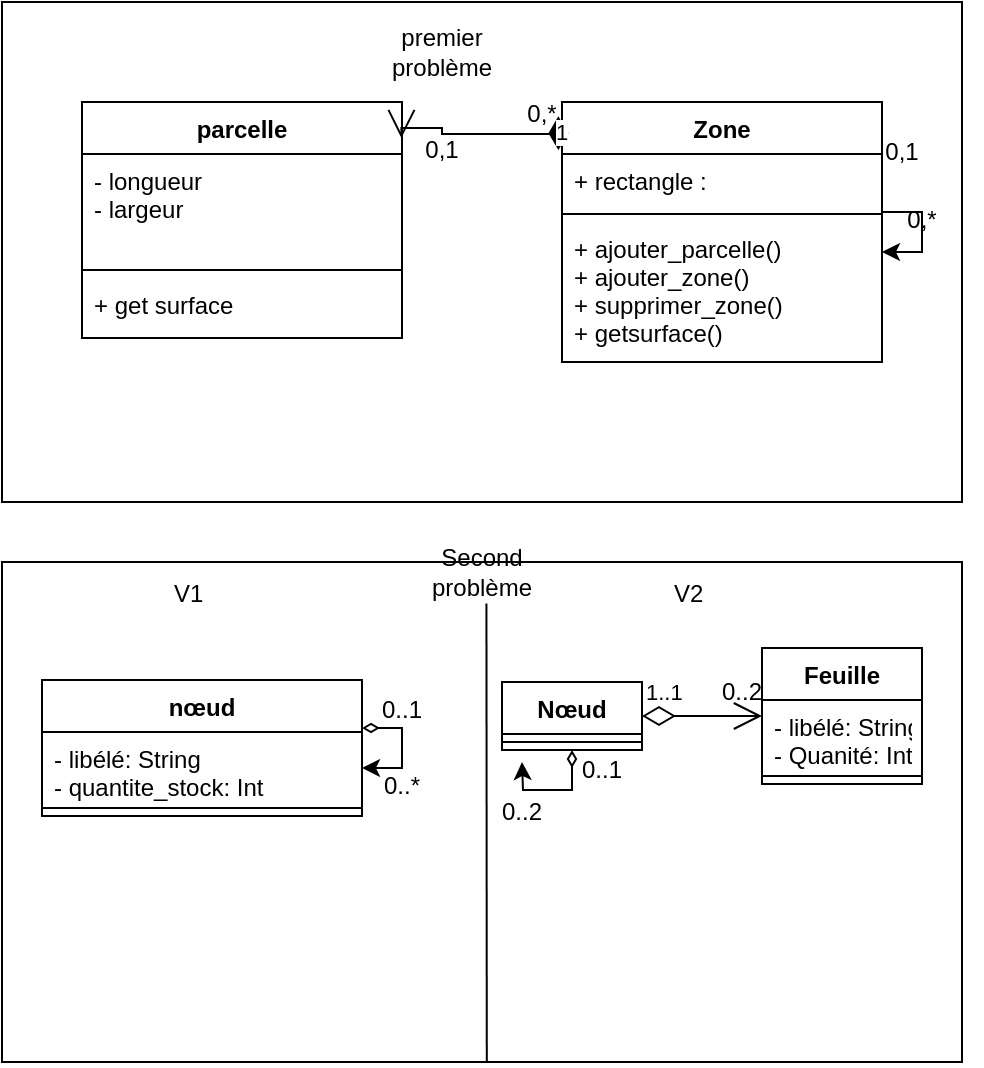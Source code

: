 <mxfile version="15.9.1" type="github">
  <diagram id="C5RBs43oDa-KdzZeNtuy" name="Page-1">
    <mxGraphModel dx="387" dy="214" grid="1" gridSize="10" guides="1" tooltips="1" connect="1" arrows="1" fold="1" page="1" pageScale="1" pageWidth="827" pageHeight="1169" math="0" shadow="0">
      <root>
        <mxCell id="WIyWlLk6GJQsqaUBKTNV-0" />
        <mxCell id="WIyWlLk6GJQsqaUBKTNV-1" parent="WIyWlLk6GJQsqaUBKTNV-0" />
        <mxCell id="l0j_Un_KyypT8KN9Fpua-18" value="" style="rounded=0;whiteSpace=wrap;html=1;fillColor=none;" vertex="1" parent="WIyWlLk6GJQsqaUBKTNV-1">
          <mxGeometry x="20" y="30" width="480" height="250" as="geometry" />
        </mxCell>
        <mxCell id="l0j_Un_KyypT8KN9Fpua-1" value="premier problème" style="text;html=1;strokeColor=none;fillColor=none;align=center;verticalAlign=middle;whiteSpace=wrap;rounded=0;" vertex="1" parent="WIyWlLk6GJQsqaUBKTNV-1">
          <mxGeometry x="210" y="40" width="60" height="30" as="geometry" />
        </mxCell>
        <mxCell id="l0j_Un_KyypT8KN9Fpua-2" value="parcelle" style="swimlane;fontStyle=1;align=center;verticalAlign=top;childLayout=stackLayout;horizontal=1;startSize=26;horizontalStack=0;resizeParent=1;resizeParentMax=0;resizeLast=0;collapsible=1;marginBottom=0;fillColor=none;" vertex="1" parent="WIyWlLk6GJQsqaUBKTNV-1">
          <mxGeometry x="60" y="80" width="160" height="118" as="geometry" />
        </mxCell>
        <mxCell id="l0j_Un_KyypT8KN9Fpua-3" value="- longueur&#xa;- largeur&#xa;" style="text;strokeColor=none;fillColor=none;align=left;verticalAlign=top;spacingLeft=4;spacingRight=4;overflow=hidden;rotatable=0;points=[[0,0.5],[1,0.5]];portConstraint=eastwest;" vertex="1" parent="l0j_Un_KyypT8KN9Fpua-2">
          <mxGeometry y="26" width="160" height="54" as="geometry" />
        </mxCell>
        <mxCell id="l0j_Un_KyypT8KN9Fpua-4" value="" style="line;strokeWidth=1;fillColor=none;align=left;verticalAlign=middle;spacingTop=-1;spacingLeft=3;spacingRight=3;rotatable=0;labelPosition=right;points=[];portConstraint=eastwest;" vertex="1" parent="l0j_Un_KyypT8KN9Fpua-2">
          <mxGeometry y="80" width="160" height="8" as="geometry" />
        </mxCell>
        <mxCell id="l0j_Un_KyypT8KN9Fpua-5" value="+ get surface" style="text;strokeColor=none;fillColor=none;align=left;verticalAlign=top;spacingLeft=4;spacingRight=4;overflow=hidden;rotatable=0;points=[[0,0.5],[1,0.5]];portConstraint=eastwest;" vertex="1" parent="l0j_Un_KyypT8KN9Fpua-2">
          <mxGeometry y="88" width="160" height="30" as="geometry" />
        </mxCell>
        <mxCell id="l0j_Un_KyypT8KN9Fpua-10" value="Zone" style="swimlane;fontStyle=1;align=center;verticalAlign=top;childLayout=stackLayout;horizontal=1;startSize=26;horizontalStack=0;resizeParent=1;resizeParentMax=0;resizeLast=0;collapsible=1;marginBottom=0;fillColor=none;" vertex="1" parent="WIyWlLk6GJQsqaUBKTNV-1">
          <mxGeometry x="300" y="80" width="160" height="130" as="geometry" />
        </mxCell>
        <mxCell id="l0j_Un_KyypT8KN9Fpua-11" value="+ rectangle :" style="text;strokeColor=none;fillColor=none;align=left;verticalAlign=top;spacingLeft=4;spacingRight=4;overflow=hidden;rotatable=0;points=[[0,0.5],[1,0.5]];portConstraint=eastwest;" vertex="1" parent="l0j_Un_KyypT8KN9Fpua-10">
          <mxGeometry y="26" width="160" height="26" as="geometry" />
        </mxCell>
        <mxCell id="l0j_Un_KyypT8KN9Fpua-12" value="" style="line;strokeWidth=1;fillColor=none;align=left;verticalAlign=middle;spacingTop=-1;spacingLeft=3;spacingRight=3;rotatable=0;labelPosition=right;points=[];portConstraint=eastwest;" vertex="1" parent="l0j_Un_KyypT8KN9Fpua-10">
          <mxGeometry y="52" width="160" height="8" as="geometry" />
        </mxCell>
        <mxCell id="l0j_Un_KyypT8KN9Fpua-13" value="+ ajouter_parcelle()&#xa;+ ajouter_zone()&#xa;+ supprimer_zone()&#xa;+ getsurface()" style="text;strokeColor=none;fillColor=none;align=left;verticalAlign=top;spacingLeft=4;spacingRight=4;overflow=hidden;rotatable=0;points=[[0,0.5],[1,0.5]];portConstraint=eastwest;" vertex="1" parent="l0j_Un_KyypT8KN9Fpua-10">
          <mxGeometry y="60" width="160" height="70" as="geometry" />
        </mxCell>
        <mxCell id="l0j_Un_KyypT8KN9Fpua-16" style="edgeStyle=orthogonalEdgeStyle;rounded=0;orthogonalLoop=1;jettySize=auto;html=1;" edge="1" parent="WIyWlLk6GJQsqaUBKTNV-1" source="l0j_Un_KyypT8KN9Fpua-10" target="l0j_Un_KyypT8KN9Fpua-10">
          <mxGeometry relative="1" as="geometry" />
        </mxCell>
        <mxCell id="l0j_Un_KyypT8KN9Fpua-17" value="1" style="endArrow=open;html=1;endSize=12;startArrow=diamondThin;startSize=14;startFill=1;edgeStyle=orthogonalEdgeStyle;align=left;verticalAlign=bottom;rounded=0;exitX=-0.011;exitY=0.185;exitDx=0;exitDy=0;exitPerimeter=0;entryX=0.998;entryY=0.153;entryDx=0;entryDy=0;entryPerimeter=0;" edge="1" parent="WIyWlLk6GJQsqaUBKTNV-1" source="l0j_Un_KyypT8KN9Fpua-10" target="l0j_Un_KyypT8KN9Fpua-2">
          <mxGeometry x="-1" y="3" relative="1" as="geometry">
            <mxPoint x="190" y="220" as="sourcePoint" />
            <mxPoint x="350" y="220" as="targetPoint" />
            <Array as="points">
              <mxPoint x="240" y="96" />
              <mxPoint x="240" y="93" />
            </Array>
          </mxGeometry>
        </mxCell>
        <mxCell id="l0j_Un_KyypT8KN9Fpua-19" value="0,1" style="text;html=1;strokeColor=none;fillColor=none;align=center;verticalAlign=middle;whiteSpace=wrap;rounded=0;" vertex="1" parent="WIyWlLk6GJQsqaUBKTNV-1">
          <mxGeometry x="440" y="90" width="60" height="30" as="geometry" />
        </mxCell>
        <mxCell id="l0j_Un_KyypT8KN9Fpua-20" value="0,*" style="text;html=1;strokeColor=none;fillColor=none;align=center;verticalAlign=middle;whiteSpace=wrap;rounded=0;" vertex="1" parent="WIyWlLk6GJQsqaUBKTNV-1">
          <mxGeometry x="450" y="124" width="60" height="30" as="geometry" />
        </mxCell>
        <mxCell id="l0j_Un_KyypT8KN9Fpua-21" value="0,*" style="text;html=1;strokeColor=none;fillColor=none;align=center;verticalAlign=middle;whiteSpace=wrap;rounded=0;" vertex="1" parent="WIyWlLk6GJQsqaUBKTNV-1">
          <mxGeometry x="260" y="70" width="60" height="32" as="geometry" />
        </mxCell>
        <mxCell id="l0j_Un_KyypT8KN9Fpua-22" value="0,1" style="text;html=1;strokeColor=none;fillColor=none;align=center;verticalAlign=middle;whiteSpace=wrap;rounded=0;" vertex="1" parent="WIyWlLk6GJQsqaUBKTNV-1">
          <mxGeometry x="210" y="88" width="60" height="32" as="geometry" />
        </mxCell>
        <mxCell id="l0j_Un_KyypT8KN9Fpua-23" value="" style="rounded=0;whiteSpace=wrap;html=1;fillColor=none;" vertex="1" parent="WIyWlLk6GJQsqaUBKTNV-1">
          <mxGeometry x="20" y="310" width="480" height="250" as="geometry" />
        </mxCell>
        <mxCell id="l0j_Un_KyypT8KN9Fpua-24" value="Second problème" style="text;html=1;strokeColor=none;fillColor=none;align=center;verticalAlign=middle;whiteSpace=wrap;rounded=0;" vertex="1" parent="WIyWlLk6GJQsqaUBKTNV-1">
          <mxGeometry x="230" y="300" width="60" height="30" as="geometry" />
        </mxCell>
        <mxCell id="l0j_Un_KyypT8KN9Fpua-25" value="nœud" style="swimlane;fontStyle=1;align=center;verticalAlign=top;childLayout=stackLayout;horizontal=1;startSize=26;horizontalStack=0;resizeParent=1;resizeParentMax=0;resizeLast=0;collapsible=1;marginBottom=0;fillColor=none;" vertex="1" parent="WIyWlLk6GJQsqaUBKTNV-1">
          <mxGeometry x="40" y="369" width="160" height="68" as="geometry" />
        </mxCell>
        <mxCell id="l0j_Un_KyypT8KN9Fpua-26" value="- libélé: String&#xa;- quantite_stock: Int" style="text;strokeColor=none;fillColor=none;align=left;verticalAlign=top;spacingLeft=4;spacingRight=4;overflow=hidden;rotatable=0;points=[[0,0.5],[1,0.5]];portConstraint=eastwest;" vertex="1" parent="l0j_Un_KyypT8KN9Fpua-25">
          <mxGeometry y="26" width="160" height="34" as="geometry" />
        </mxCell>
        <mxCell id="l0j_Un_KyypT8KN9Fpua-27" value="" style="line;strokeWidth=1;fillColor=none;align=left;verticalAlign=middle;spacingTop=-1;spacingLeft=3;spacingRight=3;rotatable=0;labelPosition=right;points=[];portConstraint=eastwest;" vertex="1" parent="l0j_Un_KyypT8KN9Fpua-25">
          <mxGeometry y="60" width="160" height="8" as="geometry" />
        </mxCell>
        <mxCell id="l0j_Un_KyypT8KN9Fpua-29" style="edgeStyle=orthogonalEdgeStyle;rounded=0;orthogonalLoop=1;jettySize=auto;html=1;startArrow=diamondThin;startFill=0;" edge="1" parent="WIyWlLk6GJQsqaUBKTNV-1" source="l0j_Un_KyypT8KN9Fpua-25" target="l0j_Un_KyypT8KN9Fpua-25">
          <mxGeometry relative="1" as="geometry" />
        </mxCell>
        <mxCell id="l0j_Un_KyypT8KN9Fpua-30" value="0..1" style="text;html=1;strokeColor=none;fillColor=none;align=center;verticalAlign=middle;whiteSpace=wrap;rounded=0;" vertex="1" parent="WIyWlLk6GJQsqaUBKTNV-1">
          <mxGeometry x="190" y="369" width="60" height="30" as="geometry" />
        </mxCell>
        <mxCell id="l0j_Un_KyypT8KN9Fpua-32" value="0..*" style="text;html=1;strokeColor=none;fillColor=none;align=center;verticalAlign=middle;whiteSpace=wrap;rounded=0;" vertex="1" parent="WIyWlLk6GJQsqaUBKTNV-1">
          <mxGeometry x="190" y="407" width="60" height="30" as="geometry" />
        </mxCell>
        <mxCell id="l0j_Un_KyypT8KN9Fpua-34" value="" style="endArrow=none;html=1;rounded=0;entryX=0.537;entryY=1.026;entryDx=0;entryDy=0;entryPerimeter=0;exitX=0.505;exitY=1.001;exitDx=0;exitDy=0;exitPerimeter=0;" edge="1" parent="WIyWlLk6GJQsqaUBKTNV-1" source="l0j_Un_KyypT8KN9Fpua-23" target="l0j_Un_KyypT8KN9Fpua-24">
          <mxGeometry width="50" height="50" relative="1" as="geometry">
            <mxPoint x="290" y="440" as="sourcePoint" />
            <mxPoint x="340" y="390" as="targetPoint" />
          </mxGeometry>
        </mxCell>
        <mxCell id="l0j_Un_KyypT8KN9Fpua-35" value="V1" style="text;strokeColor=none;fillColor=none;align=left;verticalAlign=middle;spacingLeft=4;spacingRight=4;overflow=hidden;points=[[0,0.5],[1,0.5]];portConstraint=eastwest;rotatable=0;" vertex="1" parent="WIyWlLk6GJQsqaUBKTNV-1">
          <mxGeometry x="100" y="310" width="80" height="30" as="geometry" />
        </mxCell>
        <mxCell id="l0j_Un_KyypT8KN9Fpua-36" value="V2" style="text;strokeColor=none;fillColor=none;align=left;verticalAlign=middle;spacingLeft=4;spacingRight=4;overflow=hidden;points=[[0,0.5],[1,0.5]];portConstraint=eastwest;rotatable=0;" vertex="1" parent="WIyWlLk6GJQsqaUBKTNV-1">
          <mxGeometry x="350" y="310" width="80" height="30" as="geometry" />
        </mxCell>
        <mxCell id="l0j_Un_KyypT8KN9Fpua-37" value="Nœud" style="swimlane;fontStyle=1;align=center;verticalAlign=top;childLayout=stackLayout;horizontal=1;startSize=26;horizontalStack=0;resizeParent=1;resizeParentMax=0;resizeLast=0;collapsible=1;marginBottom=0;fillColor=none;" vertex="1" parent="WIyWlLk6GJQsqaUBKTNV-1">
          <mxGeometry x="270" y="370" width="70" height="34" as="geometry" />
        </mxCell>
        <mxCell id="l0j_Un_KyypT8KN9Fpua-39" value="" style="line;strokeWidth=1;fillColor=none;align=left;verticalAlign=middle;spacingTop=-1;spacingLeft=3;spacingRight=3;rotatable=0;labelPosition=right;points=[];portConstraint=eastwest;" vertex="1" parent="l0j_Un_KyypT8KN9Fpua-37">
          <mxGeometry y="26" width="70" height="8" as="geometry" />
        </mxCell>
        <mxCell id="l0j_Un_KyypT8KN9Fpua-41" value="Feuille" style="swimlane;fontStyle=1;align=center;verticalAlign=top;childLayout=stackLayout;horizontal=1;startSize=26;horizontalStack=0;resizeParent=1;resizeParentMax=0;resizeLast=0;collapsible=1;marginBottom=0;fillColor=none;" vertex="1" parent="WIyWlLk6GJQsqaUBKTNV-1">
          <mxGeometry x="400" y="353" width="80" height="68" as="geometry" />
        </mxCell>
        <mxCell id="l0j_Un_KyypT8KN9Fpua-42" value="- libélé: String&#xa;- Quanité: Int" style="text;strokeColor=none;fillColor=none;align=left;verticalAlign=top;spacingLeft=4;spacingRight=4;overflow=hidden;rotatable=0;points=[[0,0.5],[1,0.5]];portConstraint=eastwest;" vertex="1" parent="l0j_Un_KyypT8KN9Fpua-41">
          <mxGeometry y="26" width="80" height="34" as="geometry" />
        </mxCell>
        <mxCell id="l0j_Un_KyypT8KN9Fpua-43" value="" style="line;strokeWidth=1;fillColor=none;align=left;verticalAlign=middle;spacingTop=-1;spacingLeft=3;spacingRight=3;rotatable=0;labelPosition=right;points=[];portConstraint=eastwest;" vertex="1" parent="l0j_Un_KyypT8KN9Fpua-41">
          <mxGeometry y="60" width="80" height="8" as="geometry" />
        </mxCell>
        <mxCell id="l0j_Un_KyypT8KN9Fpua-44" value="1..1" style="endArrow=open;html=1;endSize=12;startArrow=diamondThin;startSize=14;startFill=0;edgeStyle=orthogonalEdgeStyle;align=left;verticalAlign=bottom;rounded=0;" edge="1" parent="WIyWlLk6GJQsqaUBKTNV-1" source="l0j_Un_KyypT8KN9Fpua-37" target="l0j_Un_KyypT8KN9Fpua-41">
          <mxGeometry x="-1" y="3" relative="1" as="geometry">
            <mxPoint x="340" y="390" as="sourcePoint" />
            <mxPoint x="500" y="390" as="targetPoint" />
          </mxGeometry>
        </mxCell>
        <mxCell id="l0j_Un_KyypT8KN9Fpua-45" value="0..2" style="text;html=1;strokeColor=none;fillColor=none;align=center;verticalAlign=middle;whiteSpace=wrap;rounded=0;" vertex="1" parent="WIyWlLk6GJQsqaUBKTNV-1">
          <mxGeometry x="360" y="360" width="60" height="30" as="geometry" />
        </mxCell>
        <mxCell id="l0j_Un_KyypT8KN9Fpua-49" style="edgeStyle=orthogonalEdgeStyle;rounded=0;orthogonalLoop=1;jettySize=auto;html=1;startArrow=diamondThin;startFill=0;" edge="1" parent="WIyWlLk6GJQsqaUBKTNV-1" source="l0j_Un_KyypT8KN9Fpua-37">
          <mxGeometry relative="1" as="geometry">
            <mxPoint x="330.0" y="423" as="sourcePoint" />
            <mxPoint x="280" y="410" as="targetPoint" />
          </mxGeometry>
        </mxCell>
        <mxCell id="l0j_Un_KyypT8KN9Fpua-50" value="0..1" style="text;html=1;strokeColor=none;fillColor=none;align=center;verticalAlign=middle;whiteSpace=wrap;rounded=0;" vertex="1" parent="WIyWlLk6GJQsqaUBKTNV-1">
          <mxGeometry x="290" y="399" width="60" height="30" as="geometry" />
        </mxCell>
        <mxCell id="l0j_Un_KyypT8KN9Fpua-51" value="0..2" style="text;html=1;strokeColor=none;fillColor=none;align=center;verticalAlign=middle;whiteSpace=wrap;rounded=0;" vertex="1" parent="WIyWlLk6GJQsqaUBKTNV-1">
          <mxGeometry x="250" y="420" width="60" height="30" as="geometry" />
        </mxCell>
      </root>
    </mxGraphModel>
  </diagram>
</mxfile>
